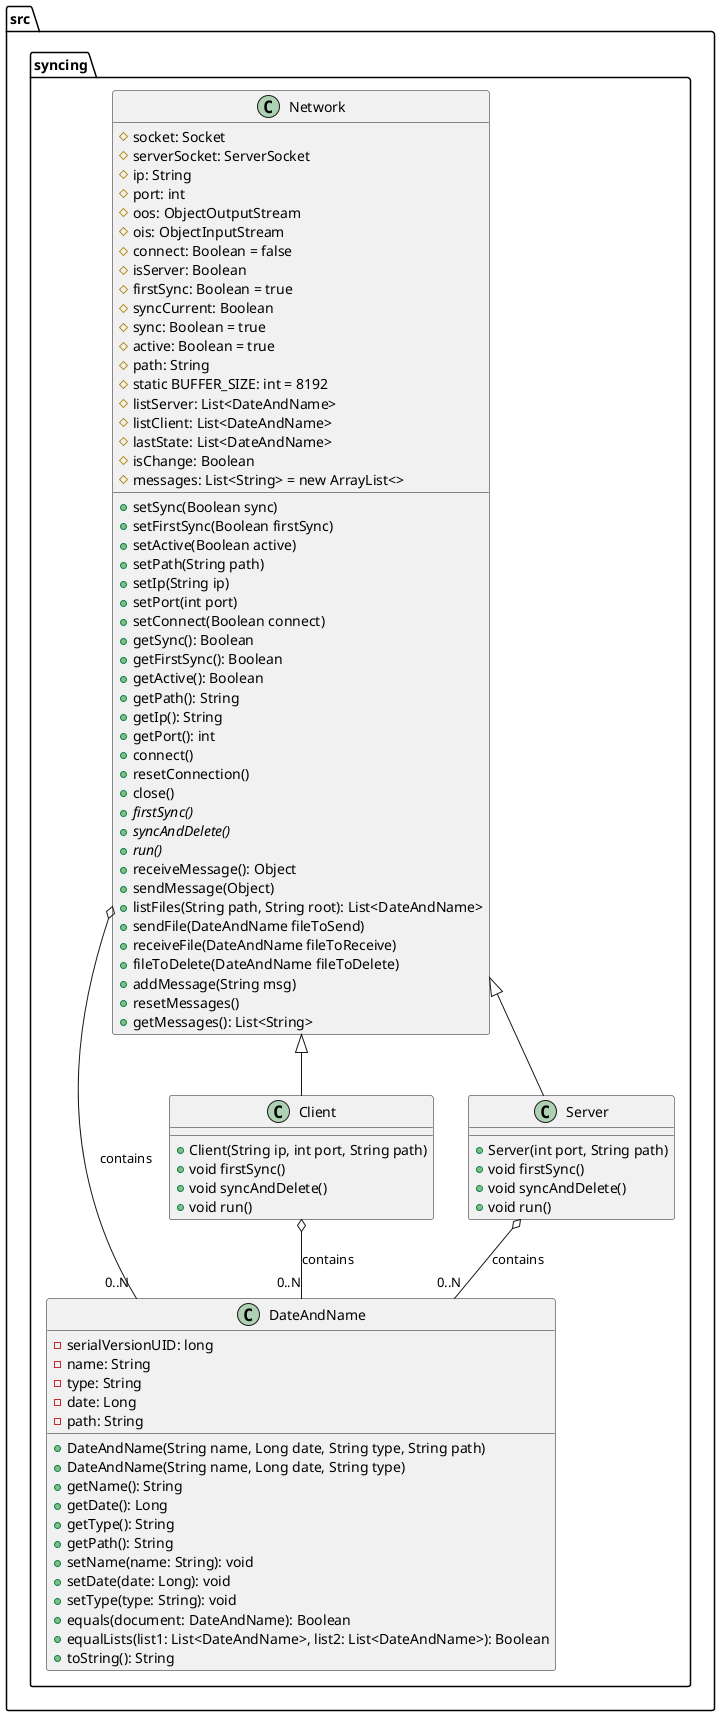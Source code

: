 @startuml
package src.syncing {
    class DateAndName {
        - serialVersionUID: long
        - name: String
        - type: String
        - date: Long
        - path: String
        + DateAndName(String name, Long date, String type, String path)
        + DateAndName(String name, Long date, String type)
        + getName(): String
        + getDate(): Long
        + getType(): String
        + getPath(): String
        + setName(name: String): void
        + setDate(date: Long): void
        + setType(type: String): void
        + equals(document: DateAndName): Boolean
        + equalLists(list1: List<DateAndName>, list2: List<DateAndName>): Boolean
        + toString(): String
    }

    class Network {
        #socket: Socket
        #serverSocket: ServerSocket
        #ip: String
        #port: int
        #oos: ObjectOutputStream
        #ois: ObjectInputStream
        #connect: Boolean = false
        #isServer: Boolean
        #firstSync: Boolean = true
        #syncCurrent: Boolean
        #sync: Boolean = true
        #active: Boolean = true
        #path: String
        #static BUFFER_SIZE: int = 8192
        #listServer: List<DateAndName>
        #listClient: List<DateAndName>
        #lastState: List<DateAndName>
        #isChange: Boolean
        #messages: List<String> = new ArrayList<>

        +setSync(Boolean sync)
        +setFirstSync(Boolean firstSync)
        +setActive(Boolean active)
        +setPath(String path)
        +setIp(String ip)
        +setPort(int port)
        +setConnect(Boolean connect)
        +getSync(): Boolean
        +getFirstSync(): Boolean
        +getActive(): Boolean
        +getPath(): String
        +getIp(): String
        +getPort(): int
        +connect()
        +resetConnection()
        +close()
        +{abstract} firstSync()
        +{abstract} syncAndDelete()
        +{abstract} run()
        +receiveMessage(): Object
        +sendMessage(Object)
        +listFiles(String path, String root): List<DateAndName>
        +sendFile(DateAndName fileToSend)
        +receiveFile(DateAndName fileToReceive)
        +fileToDelete(DateAndName fileToDelete)
        +addMessage(String msg)
        +resetMessages()
        +getMessages(): List<String>
    }

    class Client {
    +Client(String ip, int port, String path)
    +void firstSync()
    +void syncAndDelete()
    +void run()
    }

    class Server {
    +Server(int port, String path)
    +void firstSync()
    +void syncAndDelete()
    +void run()
    }

    Network <|-- Client
    Network <|-- Server
    Network o-- "0..N" DateAndName : contains
    Client o-- "0..N" DateAndName : contains
    Server o-- "0..N" DateAndName : contains
}
@enduml
